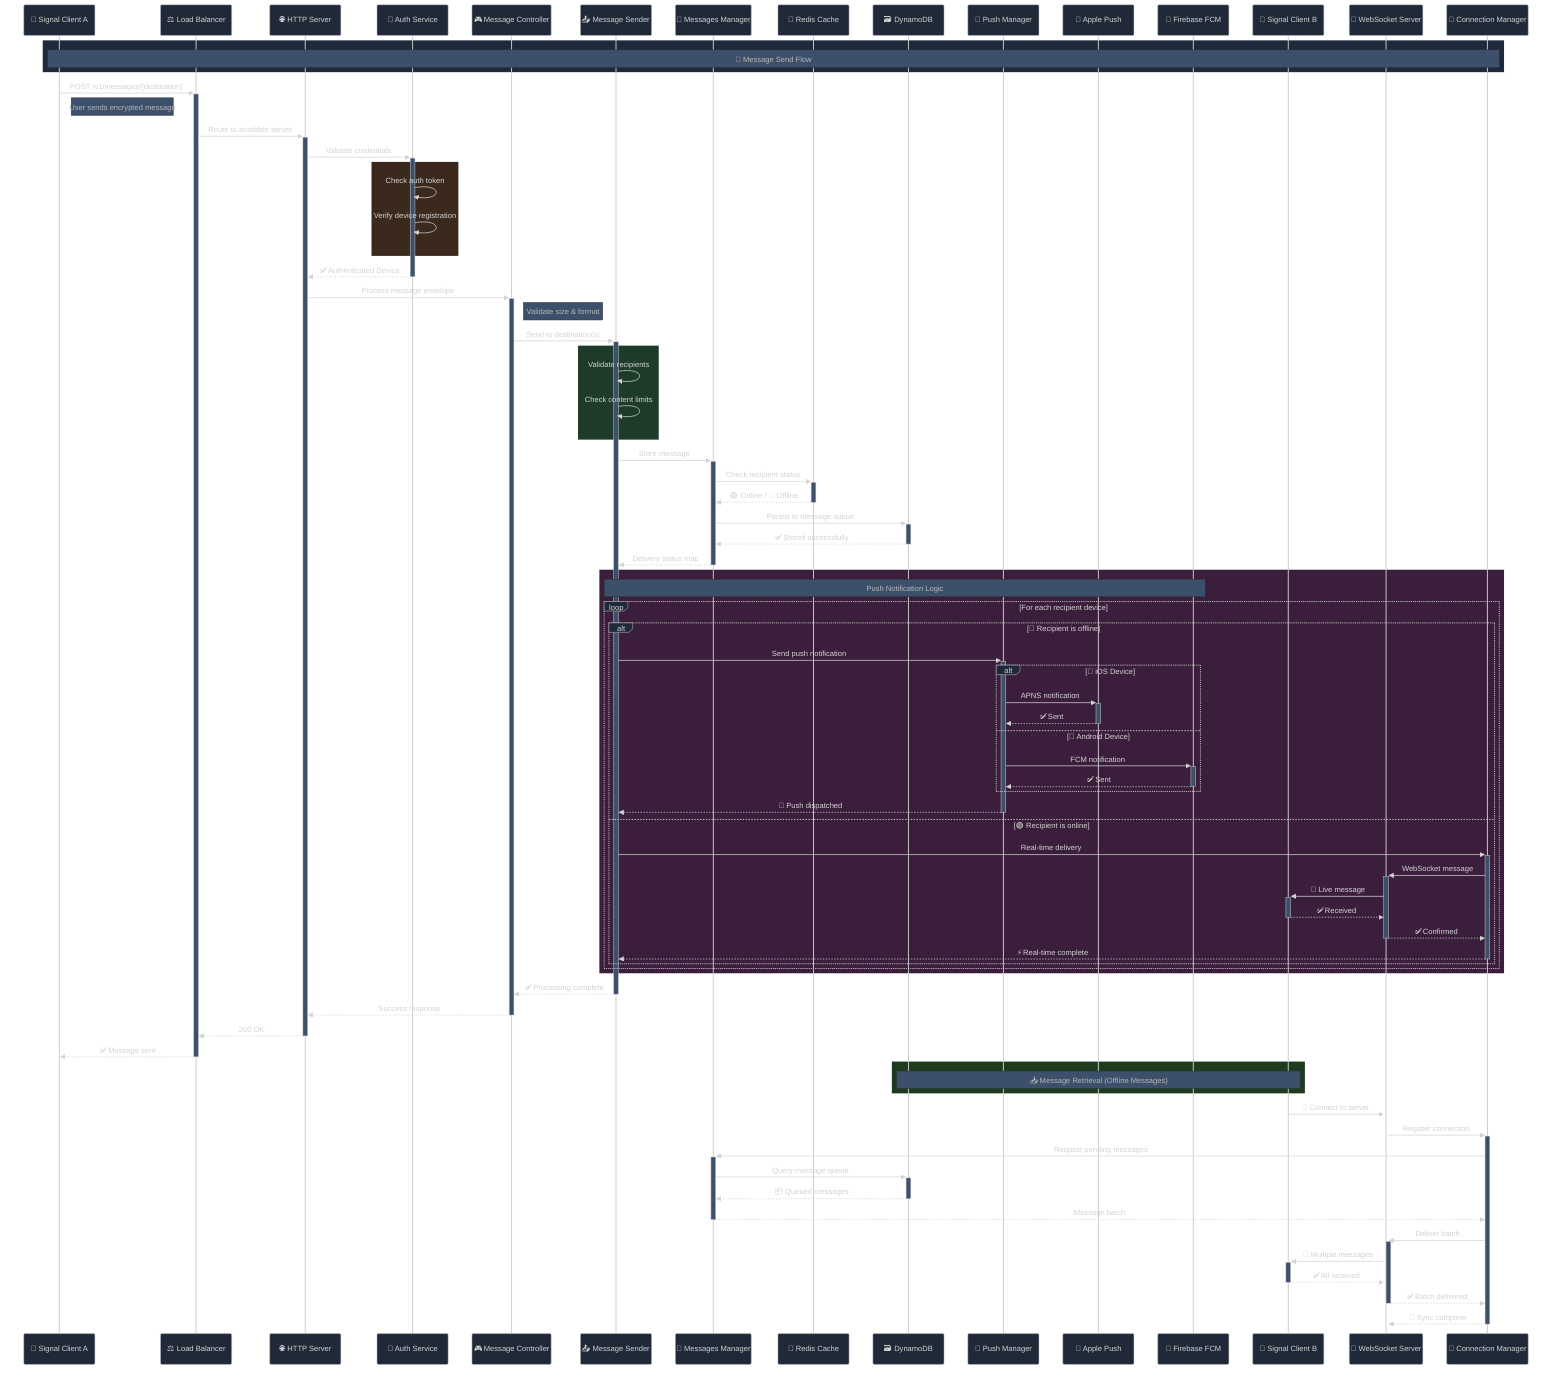 %%{init: {
  'theme': 'dark',
  'themeVariables': {
    'primaryColor': '#1f2937',
    'primaryTextColor': '#f9fafb',
    'primaryBorderColor': '#374151',
    'lineColor': '#6b7280',
    'secondaryColor': '#374151',
    'tertiaryColor': '#4b5563',
    'background': '#111827',
    'mainBkg': '#1f2937',
    'secondBkg': '#374151',
    'tertiaryBkg': '#4b5563'
  }
}}%%
sequenceDiagram
    participant C1 as 📱 Signal Client A
    participant LB as ⚖️ Load Balancer
    participant HTTP as 🌐 HTTP Server
    participant AUTH as 🔐 Auth Service
    participant CTRL as 🎮 Message Controller
    participant SENDER as 📤 Message Sender
    participant MMGR as 💬 Messages Manager
    participant REDIS as 🔴 Redis Cache
    participant DYNAMO as 🗃️ DynamoDB
    participant PUSHMGR as 🔔 Push Manager
    participant APN as 🍎 Apple Push
    participant FCM as 🤖 Firebase FCM
    participant C2 as 📱 Signal Client B
    participant WS as 🔌 WebSocket Server
    participant CONN as 🔗 Connection Manager

    rect rgb(30, 41, 59)
        Note over C1,CONN: 📨 Message Send Flow
    end

    C1->>+LB: POST /v1/messages/{destination}
    Note right of C1: User sends encrypted message

    LB->>+HTTP: Route to available server
    HTTP->>+AUTH: Validate credentials

    rect rgb(59, 41, 30)
        AUTH->>AUTH: Check auth token
        AUTH->>AUTH: Verify device registration
    end

    AUTH-->>-HTTP: ✅ Authenticated Device

    HTTP->>+CTRL: Process message envelope
    Note right of CTRL: Validate size & format

    CTRL->>+SENDER: Send to destination(s)

    rect rgb(30, 59, 41)
        SENDER->>SENDER: Validate recipients
        SENDER->>SENDER: Check content limits
    end

    SENDER->>+MMGR: Store message

    MMGR->>+REDIS: Check recipient status
    REDIS-->>-MMGR: 🟢 Online / 🔴 Offline

    MMGR->>+DYNAMO: Persist to message queue
    DYNAMO-->>-MMGR: ✅ Stored successfully
    MMGR-->>-SENDER: Delivery status map

    rect rgb(59, 30, 59)
        Note over SENDER,FCM: Push Notification Logic

        loop For each recipient device
            alt 🔴 Recipient is offline
                SENDER->>+PUSHMGR: Send push notification

                alt 🍎 iOS Device
                    PUSHMGR->>+APN: APNS notification
                    APN-->>-PUSHMGR: ✅ Sent
                else 🤖 Android Device
                    PUSHMGR->>+FCM: FCM notification
                    FCM-->>-PUSHMGR: ✅ Sent
                end

                PUSHMGR-->>-SENDER: 🔔 Push dispatched

            else 🟢 Recipient is online
                SENDER->>+CONN: Real-time delivery
                CONN->>+WS: WebSocket message
                WS->>+C2: 📨 Live message
                C2-->>-WS: ✅ Received
                WS-->>-CONN: ✅ Confirmed
                CONN-->>-SENDER: ⚡ Real-time complete
            end
        end
    end

    SENDER-->>-CTRL: ✅ Processing complete
    CTRL-->>-HTTP: Success response
    HTTP-->>-LB: 200 OK
    LB-->>-C1: ✅ Message sent

    rect rgb(30, 59, 30)
        Note over C2,DYNAMO: 📥 Message Retrieval (Offline Messages)
    end

    C2->>+WS: 🔌 Connect to server
    WS->>+CONN: Register connection

    CONN->>+MMGR: Request pending messages
    MMGR->>+DYNAMO: Query message queue
    DYNAMO-->>-MMGR: 📦 Queued messages
    MMGR-->>-CONN: Message batch

    CONN->>+WS: Deliver batch
    WS->>+C2: 📨 Multiple messages
    C2-->>-WS: ✅ All received
    WS-->>-CONN: ✅ Batch delivered
    CONN-->>-WS: 🎯 Sync complete